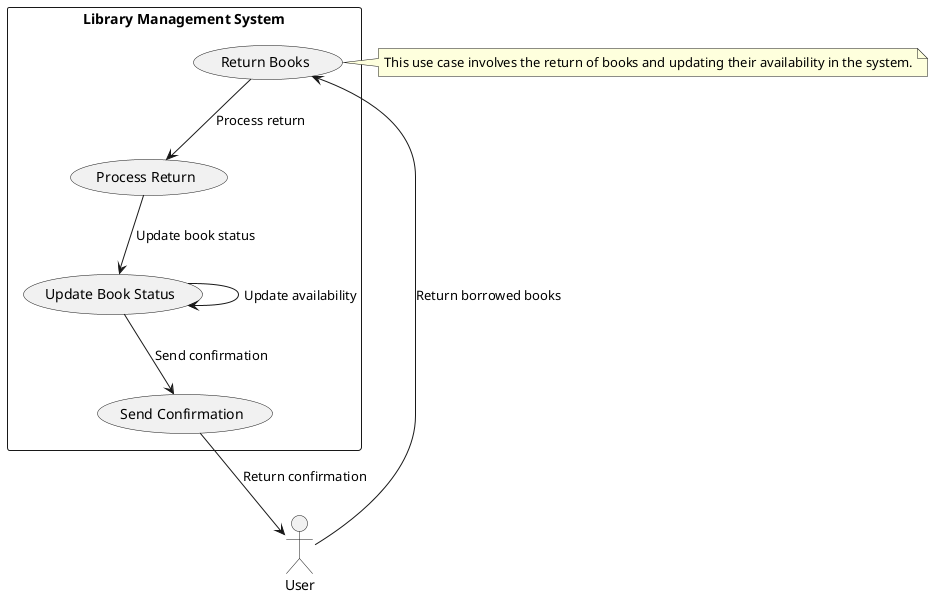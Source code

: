 @startuml

actor User

rectangle "Library Management System" {
    usecase "Return Books" as UC5
    usecase "Process Return" as UC6
    usecase "Update Book Status" as UC7
    usecase "Send Confirmation" as UC8
}

User --> UC5 : "Return borrowed books"
UC5 --> UC6 : "Process return"
UC6 --> UC7 : "Update book status"
UC7 --> UC7 : "Update availability"
UC7 --> UC8 : "Send confirmation"
UC8 --> User : "Return confirmation"

note right of UC5
This use case involves the return of books and updating their availability in the system.
end note

@enduml

